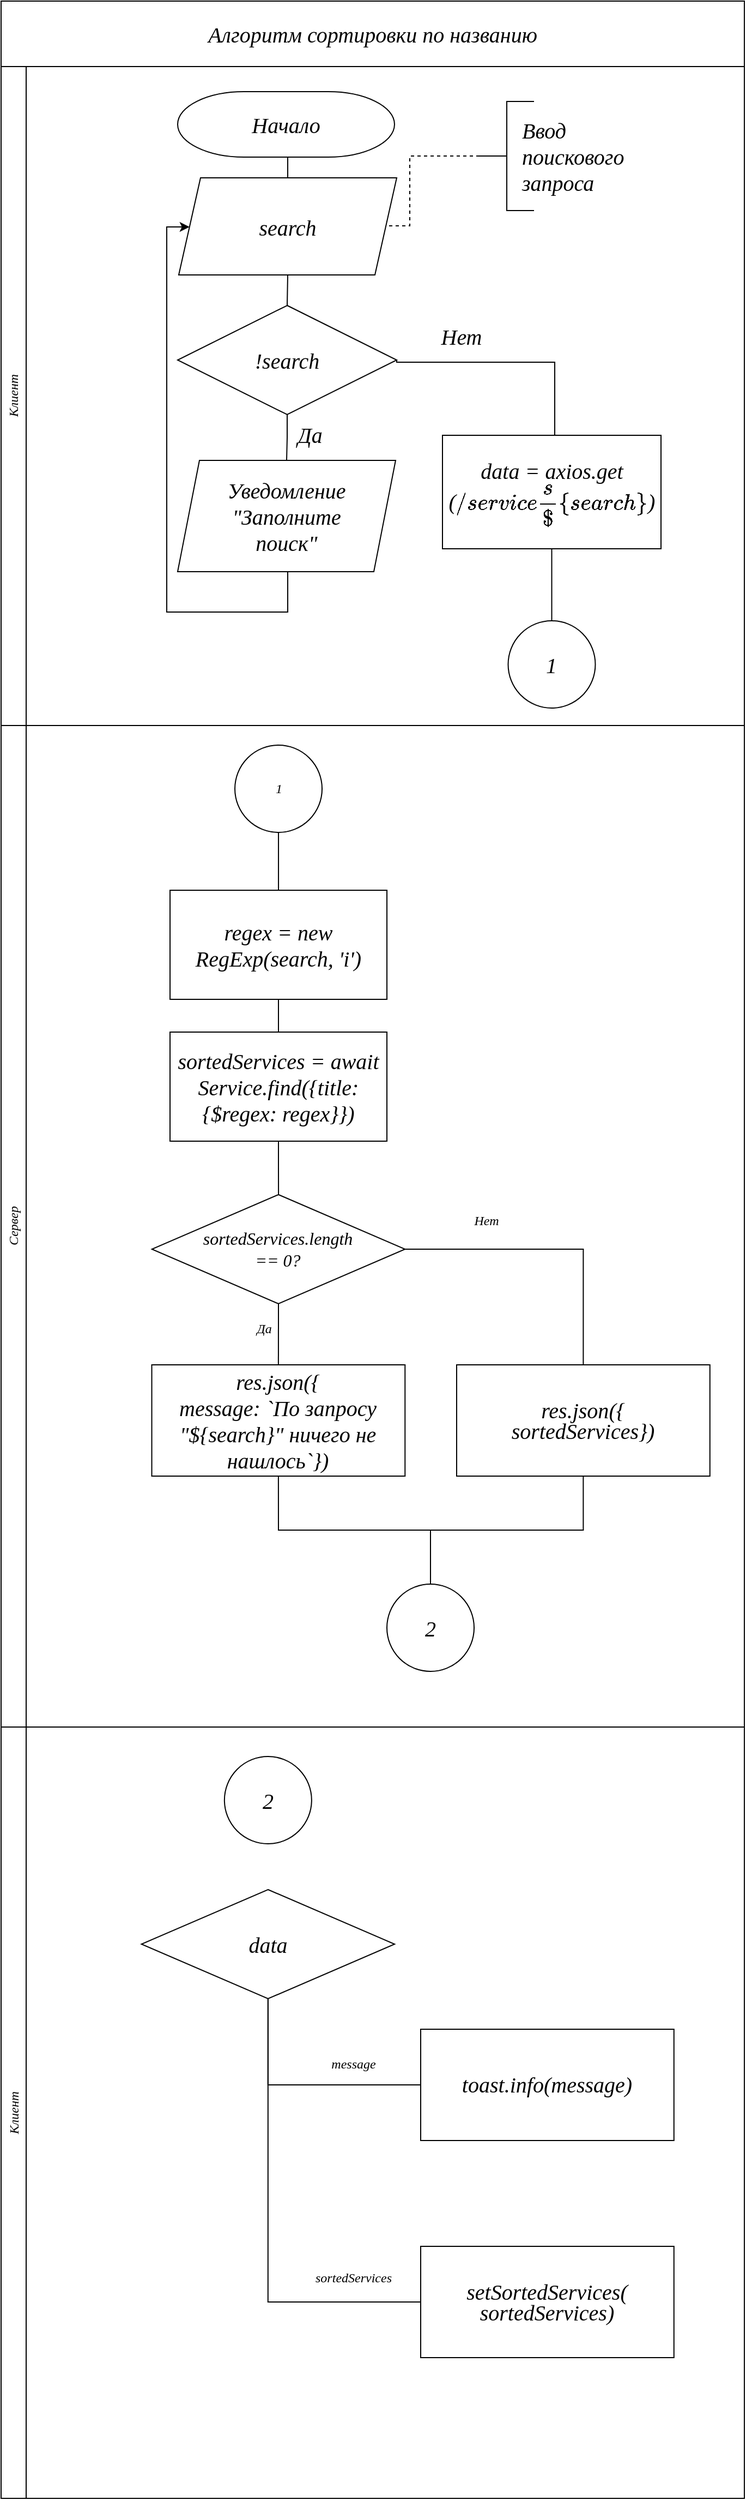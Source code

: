 <mxfile version="21.3.3" type="github">
  <diagram name="Page-1" id="E9xdRc76zqNghz4BqSpp">
    <mxGraphModel dx="2127" dy="1153" grid="0" gridSize="10" guides="1" tooltips="1" connect="1" arrows="1" fold="1" page="1" pageScale="1" pageWidth="850" pageHeight="1100" background="none" math="0" shadow="0">
      <root>
        <mxCell id="0" />
        <mxCell id="1" parent="0" />
        <mxCell id="cyzbxc-1JioGg2fqTE1t-5" style="edgeStyle=orthogonalEdgeStyle;rounded=0;orthogonalLoop=1;jettySize=auto;html=1;dashed=1;endArrow=none;endFill=0;fontSize=20;fontFamily=GOST type A Regular;fontSource=https%3A%2F%2Fwebfonts.pro%2Flight-fonts%2F123-gost_type_a.html;fontStyle=2" parent="1" source="cyzbxc-1JioGg2fqTE1t-4" target="cyzbxc-1JioGg2fqTE1t-3" edge="1">
          <mxGeometry relative="1" as="geometry">
            <Array as="points">
              <mxPoint x="478" y="200" />
              <mxPoint x="478" y="264" />
            </Array>
          </mxGeometry>
        </mxCell>
        <mxCell id="cyzbxc-1JioGg2fqTE1t-4" value="" style="strokeWidth=1;html=1;shape=mxgraph.flowchart.annotation_2;align=left;labelPosition=right;pointerEvents=1;spacing=1;fontSize=20;fontFamily=GOST type A Regular;fontSource=https%3A%2F%2Fwebfonts.pro%2Flight-fonts%2F123-gost_type_a.html;fontStyle=2" parent="1" vertex="1">
          <mxGeometry x="542" y="150" width="50" height="100" as="geometry" />
        </mxCell>
        <mxCell id="cyzbxc-1JioGg2fqTE1t-7" value="&lt;font style=&quot;font-size: 20px;&quot;&gt;Ввод &lt;br style=&quot;font-size: 20px;&quot;&gt;поискового &lt;br style=&quot;font-size: 20px;&quot;&gt;запроса&lt;/font&gt;" style="text;html=1;align=left;verticalAlign=middle;resizable=0;points=[];autosize=1;strokeColor=none;fillColor=none;fontSize=20;fontFamily=GOST type A Regular;fontSource=https%3A%2F%2Fwebfonts.pro%2Flight-fonts%2F123-gost_type_a.html;fontStyle=2" parent="1" vertex="1">
          <mxGeometry x="579" y="158" width="112" height="84" as="geometry" />
        </mxCell>
        <mxCell id="c1Twwy1D4Yc-hKS2rIEJ-7" value="" style="group;fontFamily=GOST type A Regular;fontSource=https%3A%2F%2Fwebfonts.pro%2Flight-fonts%2F123-gost_type_a.html;fontStyle=2" vertex="1" connectable="0" parent="1">
          <mxGeometry x="103" y="58.5" width="682" height="663.5" as="geometry" />
        </mxCell>
        <mxCell id="c1Twwy1D4Yc-hKS2rIEJ-8" value="" style="group;fontFamily=GOST type A Regular;fontSource=https%3A%2F%2Fwebfonts.pro%2Flight-fonts%2F123-gost_type_a.html;fontStyle=2" vertex="1" connectable="0" parent="c1Twwy1D4Yc-hKS2rIEJ-7">
          <mxGeometry y="-0.5" width="682" height="664" as="geometry" />
        </mxCell>
        <mxCell id="c1Twwy1D4Yc-hKS2rIEJ-4" value="Клиент" style="swimlane;horizontal=0;whiteSpace=wrap;html=1;fontFamily=GOST type A Regular;fontSource=https%3A%2F%2Fwebfonts.pro%2Flight-fonts%2F123-gost_type_a.html;fontStyle=2" vertex="1" parent="c1Twwy1D4Yc-hKS2rIEJ-8">
          <mxGeometry y="60" width="682" height="604" as="geometry" />
        </mxCell>
        <mxCell id="c1Twwy1D4Yc-hKS2rIEJ-26" value="Нет" style="text;html=1;align=center;verticalAlign=middle;resizable=0;points=[];autosize=1;strokeColor=none;fillColor=none;fontSize=20;fontFamily=GOST type A Regular;fontSource=https%3A%2F%2Fwebfonts.pro%2Flight-fonts%2F123-gost_type_a.html;fontStyle=2" vertex="1" parent="c1Twwy1D4Yc-hKS2rIEJ-4">
          <mxGeometry x="394" y="229" width="56" height="36" as="geometry" />
        </mxCell>
        <mxCell id="c1Twwy1D4Yc-hKS2rIEJ-34" value="1" style="ellipse;whiteSpace=wrap;html=1;aspect=fixed;fontSize=20;fontFamily=GOST type A Regular;fontSource=https%3A%2F%2Fwebfonts.pro%2Flight-fonts%2F123-gost_type_a.html;fontStyle=2" vertex="1" parent="c1Twwy1D4Yc-hKS2rIEJ-4">
          <mxGeometry x="465.25" y="508" width="80" height="80" as="geometry" />
        </mxCell>
        <mxCell id="c1Twwy1D4Yc-hKS2rIEJ-36" style="edgeStyle=orthogonalEdgeStyle;rounded=0;orthogonalLoop=1;jettySize=auto;html=1;entryX=0.5;entryY=0;entryDx=0;entryDy=0;endArrow=none;endFill=0;fontSize=20;fontFamily=GOST type A Regular;fontSource=https%3A%2F%2Fwebfonts.pro%2Flight-fonts%2F123-gost_type_a.html;fontStyle=2" edge="1" parent="c1Twwy1D4Yc-hKS2rIEJ-4" source="c1Twwy1D4Yc-hKS2rIEJ-45" target="c1Twwy1D4Yc-hKS2rIEJ-34">
          <mxGeometry relative="1" as="geometry">
            <mxPoint x="466" y="437" as="sourcePoint" />
          </mxGeometry>
        </mxCell>
        <mxCell id="c1Twwy1D4Yc-hKS2rIEJ-45" value="data = axios.get&lt;br style=&quot;border-color: var(--border-color);&quot;&gt;(`/services/${search}`)" style="rounded=0;whiteSpace=wrap;html=1;fontSize=20;fontFamily=GOST type A Regular;fontSource=https%3A%2F%2Fwebfonts.pro%2Flight-fonts%2F123-gost_type_a.html;fontStyle=2" vertex="1" parent="c1Twwy1D4Yc-hKS2rIEJ-4">
          <mxGeometry x="405" y="338" width="200.5" height="104" as="geometry" />
        </mxCell>
        <mxCell id="cyzbxc-1JioGg2fqTE1t-10" value="&lt;span style=&quot;font-size: 20px;&quot;&gt;Уведомление&lt;br style=&quot;font-size: 20px;&quot;&gt;&quot;Заполните &lt;br style=&quot;font-size: 20px;&quot;&gt;поиск&quot;&lt;br style=&quot;font-size: 20px;&quot;&gt;&lt;/span&gt;" style="shape=parallelogram;perimeter=parallelogramPerimeter;whiteSpace=wrap;html=1;fixedSize=1;align=center;fontSize=20;fontFamily=GOST type A Regular;fontSource=https%3A%2F%2Fwebfonts.pro%2Flight-fonts%2F123-gost_type_a.html;fontStyle=2" parent="c1Twwy1D4Yc-hKS2rIEJ-4" vertex="1">
          <mxGeometry x="162" y="361" width="200" height="102" as="geometry" />
        </mxCell>
        <mxCell id="cyzbxc-1JioGg2fqTE1t-8" value="!search" style="strokeWidth=1;html=1;shape=mxgraph.flowchart.decision;whiteSpace=wrap;spacing=1;fontSize=20;fontFamily=GOST type A Regular;fontSource=https%3A%2F%2Fwebfonts.pro%2Flight-fonts%2F123-gost_type_a.html;fontStyle=2" parent="c1Twwy1D4Yc-hKS2rIEJ-4" vertex="1">
          <mxGeometry x="162" y="219" width="201" height="100" as="geometry" />
        </mxCell>
        <mxCell id="cyzbxc-1JioGg2fqTE1t-12" style="edgeStyle=orthogonalEdgeStyle;rounded=0;orthogonalLoop=1;jettySize=auto;html=1;exitX=0.5;exitY=1;exitDx=0;exitDy=0;exitPerimeter=0;entryX=0.5;entryY=0;entryDx=0;entryDy=0;endArrow=none;endFill=0;fontSize=20;fontFamily=GOST type A Regular;fontSource=https%3A%2F%2Fwebfonts.pro%2Flight-fonts%2F123-gost_type_a.html;fontStyle=2" parent="c1Twwy1D4Yc-hKS2rIEJ-4" source="cyzbxc-1JioGg2fqTE1t-8" target="cyzbxc-1JioGg2fqTE1t-10" edge="1">
          <mxGeometry relative="1" as="geometry" />
        </mxCell>
        <mxCell id="c1Twwy1D4Yc-hKS2rIEJ-19" style="edgeStyle=orthogonalEdgeStyle;rounded=0;orthogonalLoop=1;jettySize=auto;html=1;exitX=1;exitY=0.5;exitDx=0;exitDy=0;exitPerimeter=0;endArrow=none;endFill=0;fontSize=20;fontFamily=GOST type A Regular;fontSource=https%3A%2F%2Fwebfonts.pro%2Flight-fonts%2F123-gost_type_a.html;fontStyle=2" edge="1" parent="c1Twwy1D4Yc-hKS2rIEJ-4" source="cyzbxc-1JioGg2fqTE1t-8" target="c1Twwy1D4Yc-hKS2rIEJ-45">
          <mxGeometry relative="1" as="geometry">
            <mxPoint x="466.043" y="362" as="targetPoint" />
            <Array as="points">
              <mxPoint x="508" y="271" />
            </Array>
          </mxGeometry>
        </mxCell>
        <mxCell id="cyzbxc-1JioGg2fqTE1t-13" value="Да" style="text;html=1;align=center;verticalAlign=middle;resizable=0;points=[];autosize=1;strokeColor=none;fillColor=none;fontSize=20;fontFamily=GOST type A Regular;fontSource=https%3A%2F%2Fwebfonts.pro%2Flight-fonts%2F123-gost_type_a.html;fontStyle=2" parent="c1Twwy1D4Yc-hKS2rIEJ-4" vertex="1">
          <mxGeometry x="262" y="319" width="41" height="36" as="geometry" />
        </mxCell>
        <mxCell id="cyzbxc-1JioGg2fqTE1t-1" value="Начало" style="strokeWidth=1;html=1;shape=mxgraph.flowchart.terminator;whiteSpace=wrap;fontSize=20;fontFamily=GOST type A Regular;fontSource=https%3A%2F%2Fwebfonts.pro%2Flight-fonts%2F123-gost_type_a.html;fontStyle=2" parent="c1Twwy1D4Yc-hKS2rIEJ-4" vertex="1">
          <mxGeometry x="162" y="23" width="199" height="60" as="geometry" />
        </mxCell>
        <mxCell id="cyzbxc-1JioGg2fqTE1t-3" value="&lt;span style=&quot;font-size: 20px;&quot;&gt;search&lt;/span&gt;" style="shape=parallelogram;perimeter=parallelogramPerimeter;whiteSpace=wrap;html=1;fixedSize=1;align=center;fontSize=20;fontFamily=GOST type A Regular;fontSource=https%3A%2F%2Fwebfonts.pro%2Flight-fonts%2F123-gost_type_a.html;fontStyle=2" parent="c1Twwy1D4Yc-hKS2rIEJ-4" vertex="1">
          <mxGeometry x="163" y="102" width="200" height="89" as="geometry" />
        </mxCell>
        <mxCell id="cyzbxc-1JioGg2fqTE1t-6" style="edgeStyle=orthogonalEdgeStyle;rounded=0;orthogonalLoop=1;jettySize=auto;html=1;exitX=0.5;exitY=1;exitDx=0;exitDy=0;exitPerimeter=0;entryX=0.5;entryY=0;entryDx=0;entryDy=0;endArrow=none;endFill=0;fontSize=20;fontFamily=GOST type A Regular;fontSource=https%3A%2F%2Fwebfonts.pro%2Flight-fonts%2F123-gost_type_a.html;fontStyle=2" parent="c1Twwy1D4Yc-hKS2rIEJ-4" source="cyzbxc-1JioGg2fqTE1t-1" target="cyzbxc-1JioGg2fqTE1t-3" edge="1">
          <mxGeometry relative="1" as="geometry" />
        </mxCell>
        <mxCell id="cyzbxc-1JioGg2fqTE1t-9" style="edgeStyle=orthogonalEdgeStyle;rounded=0;orthogonalLoop=1;jettySize=auto;html=1;exitX=0.5;exitY=1;exitDx=0;exitDy=0;entryX=0.5;entryY=0;entryDx=0;entryDy=0;entryPerimeter=0;endArrow=none;endFill=0;fontSize=20;fontFamily=GOST type A Regular;fontSource=https%3A%2F%2Fwebfonts.pro%2Flight-fonts%2F123-gost_type_a.html;fontStyle=2" parent="c1Twwy1D4Yc-hKS2rIEJ-4" source="cyzbxc-1JioGg2fqTE1t-3" target="cyzbxc-1JioGg2fqTE1t-8" edge="1">
          <mxGeometry relative="1" as="geometry" />
        </mxCell>
        <mxCell id="cyzbxc-1JioGg2fqTE1t-11" style="edgeStyle=orthogonalEdgeStyle;rounded=0;orthogonalLoop=1;jettySize=auto;html=1;exitX=0.5;exitY=1;exitDx=0;exitDy=0;fontSize=20;fontFamily=GOST type A Regular;fontSource=https%3A%2F%2Fwebfonts.pro%2Flight-fonts%2F123-gost_type_a.html;fontStyle=2" parent="c1Twwy1D4Yc-hKS2rIEJ-4" source="cyzbxc-1JioGg2fqTE1t-10" target="cyzbxc-1JioGg2fqTE1t-3" edge="1">
          <mxGeometry relative="1" as="geometry">
            <mxPoint x="165" y="129" as="targetPoint" />
            <Array as="points">
              <mxPoint x="263" y="463" />
              <mxPoint x="263" y="500" />
              <mxPoint x="152" y="500" />
              <mxPoint x="152" y="147" />
            </Array>
          </mxGeometry>
        </mxCell>
        <mxCell id="c1Twwy1D4Yc-hKS2rIEJ-5" value="Алгоритм сортировки по названию" style="rounded=0;whiteSpace=wrap;html=1;fontSize=20;fontFamily=GOST type A Regular;fontSource=https%3A%2F%2Fwebfonts.pro%2Flight-fonts%2F123-gost_type_a.html;fontStyle=2" vertex="1" parent="c1Twwy1D4Yc-hKS2rIEJ-8">
          <mxGeometry width="682" height="60" as="geometry" />
        </mxCell>
        <mxCell id="c1Twwy1D4Yc-hKS2rIEJ-10" value="Сервер" style="swimlane;horizontal=0;whiteSpace=wrap;html=1;fontFamily=GOST type A Regular;fontSource=https%3A%2F%2Fwebfonts.pro%2Flight-fonts%2F123-gost_type_a.html;fontStyle=2" vertex="1" parent="1">
          <mxGeometry x="103" y="722" width="682" height="918" as="geometry" />
        </mxCell>
        <mxCell id="c1Twwy1D4Yc-hKS2rIEJ-21" style="edgeStyle=orthogonalEdgeStyle;rounded=0;orthogonalLoop=1;jettySize=auto;html=1;endArrow=none;endFill=0;fontFamily=GOST type A Regular;fontSource=https%3A%2F%2Fwebfonts.pro%2Flight-fonts%2F123-gost_type_a.html;fontStyle=2" edge="1" parent="c1Twwy1D4Yc-hKS2rIEJ-10" source="c1Twwy1D4Yc-hKS2rIEJ-44" target="c1Twwy1D4Yc-hKS2rIEJ-2">
          <mxGeometry relative="1" as="geometry">
            <mxPoint x="261" y="235" as="sourcePoint" />
          </mxGeometry>
        </mxCell>
        <mxCell id="c1Twwy1D4Yc-hKS2rIEJ-22" style="edgeStyle=orthogonalEdgeStyle;rounded=0;orthogonalLoop=1;jettySize=auto;html=1;exitX=0.5;exitY=1;exitDx=0;exitDy=0;endArrow=none;endFill=0;fontFamily=GOST type A Regular;fontSource=https%3A%2F%2Fwebfonts.pro%2Flight-fonts%2F123-gost_type_a.html;fontStyle=2" edge="1" parent="c1Twwy1D4Yc-hKS2rIEJ-10" source="c1Twwy1D4Yc-hKS2rIEJ-2" target="c1Twwy1D4Yc-hKS2rIEJ-11">
          <mxGeometry relative="1" as="geometry" />
        </mxCell>
        <mxCell id="c1Twwy1D4Yc-hKS2rIEJ-2" value="&lt;font style=&quot;font-size: 20px;&quot;&gt;sortedServices = await Service.find({title: {$regex: regex}})&lt;/font&gt;" style="rounded=0;whiteSpace=wrap;html=1;fontSize=20;fontFamily=GOST type A Regular;fontSource=https%3A%2F%2Fwebfonts.pro%2Flight-fonts%2F123-gost_type_a.html;fontStyle=2" vertex="1" parent="c1Twwy1D4Yc-hKS2rIEJ-10">
          <mxGeometry x="155.01" y="281" width="199" height="100" as="geometry" />
        </mxCell>
        <mxCell id="c1Twwy1D4Yc-hKS2rIEJ-23" style="edgeStyle=orthogonalEdgeStyle;rounded=0;orthogonalLoop=1;jettySize=auto;html=1;exitX=0.5;exitY=1;exitDx=0;exitDy=0;exitPerimeter=0;entryX=0.5;entryY=0;entryDx=0;entryDy=0;endArrow=none;endFill=0;fontFamily=GOST type A Regular;fontSource=https%3A%2F%2Fwebfonts.pro%2Flight-fonts%2F123-gost_type_a.html;fontStyle=2" edge="1" parent="c1Twwy1D4Yc-hKS2rIEJ-10" source="c1Twwy1D4Yc-hKS2rIEJ-11" target="c1Twwy1D4Yc-hKS2rIEJ-12">
          <mxGeometry relative="1" as="geometry" />
        </mxCell>
        <mxCell id="c1Twwy1D4Yc-hKS2rIEJ-24" style="edgeStyle=orthogonalEdgeStyle;rounded=0;orthogonalLoop=1;jettySize=auto;html=1;exitX=1;exitY=0.5;exitDx=0;exitDy=0;exitPerimeter=0;endArrow=none;endFill=0;fontFamily=GOST type A Regular;fontSource=https%3A%2F%2Fwebfonts.pro%2Flight-fonts%2F123-gost_type_a.html;fontStyle=2" edge="1" parent="c1Twwy1D4Yc-hKS2rIEJ-10" source="c1Twwy1D4Yc-hKS2rIEJ-11" target="c1Twwy1D4Yc-hKS2rIEJ-15">
          <mxGeometry relative="1" as="geometry" />
        </mxCell>
        <mxCell id="c1Twwy1D4Yc-hKS2rIEJ-11" value="sortedServices.length &lt;br&gt;== 0?" style="strokeWidth=1;html=1;shape=mxgraph.flowchart.decision;whiteSpace=wrap;spacing=1;fontSize=16;fontFamily=GOST type A Regular;fontSource=https%3A%2F%2Fwebfonts.pro%2Flight-fonts%2F123-gost_type_a.html;fontStyle=2" vertex="1" parent="c1Twwy1D4Yc-hKS2rIEJ-10">
          <mxGeometry x="138.39" y="430" width="232.25" height="100" as="geometry" />
        </mxCell>
        <mxCell id="c1Twwy1D4Yc-hKS2rIEJ-28" style="edgeStyle=orthogonalEdgeStyle;rounded=0;orthogonalLoop=1;jettySize=auto;html=1;exitX=0.5;exitY=1;exitDx=0;exitDy=0;entryX=0.5;entryY=0;entryDx=0;entryDy=0;endArrow=none;endFill=0;fontFamily=GOST type A Regular;fontSource=https%3A%2F%2Fwebfonts.pro%2Flight-fonts%2F123-gost_type_a.html;fontStyle=2" edge="1" parent="c1Twwy1D4Yc-hKS2rIEJ-10" source="c1Twwy1D4Yc-hKS2rIEJ-12" target="c1Twwy1D4Yc-hKS2rIEJ-17">
          <mxGeometry relative="1" as="geometry" />
        </mxCell>
        <mxCell id="c1Twwy1D4Yc-hKS2rIEJ-12" value="&lt;font style=&quot;font-size: 20px;&quot;&gt;res.json({&lt;br style=&quot;font-size: 20px;&quot;&gt;message: `По запросу &quot;&lt;span style=&quot;font-size: 20px;&quot;&gt;${&lt;/span&gt;&lt;span style=&quot;font-size: 20px;&quot;&gt;search&lt;/span&gt;&lt;span style=&quot;font-size: 20px;&quot;&gt;}&lt;/span&gt;&lt;span style=&quot;font-size: 20px;&quot;&gt;&quot; ничего не нашлось`&lt;/span&gt;&lt;/font&gt;&lt;span style=&quot;font-size: 20px; background-color: initial;&quot;&gt;})&lt;/span&gt;" style="rounded=0;whiteSpace=wrap;html=1;strokeColor=#000000;fontColor=#000000;fontSize=20;fontFamily=GOST type A Regular;fontSource=https%3A%2F%2Fwebfonts.pro%2Flight-fonts%2F123-gost_type_a.html;fontStyle=2" vertex="1" parent="c1Twwy1D4Yc-hKS2rIEJ-10">
          <mxGeometry x="138.26" y="586" width="232.38" height="102" as="geometry" />
        </mxCell>
        <mxCell id="c1Twwy1D4Yc-hKS2rIEJ-20" style="edgeStyle=orthogonalEdgeStyle;rounded=0;orthogonalLoop=1;jettySize=auto;html=1;exitX=0.5;exitY=1;exitDx=0;exitDy=0;endArrow=none;endFill=0;fontFamily=GOST type A Regular;fontSource=https%3A%2F%2Fwebfonts.pro%2Flight-fonts%2F123-gost_type_a.html;fontStyle=2" edge="1" parent="c1Twwy1D4Yc-hKS2rIEJ-10" source="c1Twwy1D4Yc-hKS2rIEJ-14" target="c1Twwy1D4Yc-hKS2rIEJ-44">
          <mxGeometry relative="1" as="geometry">
            <mxPoint x="261" y="160" as="targetPoint" />
          </mxGeometry>
        </mxCell>
        <mxCell id="c1Twwy1D4Yc-hKS2rIEJ-14" value="1" style="ellipse;whiteSpace=wrap;html=1;aspect=fixed;fontFamily=GOST type A Regular;fontSource=https%3A%2F%2Fwebfonts.pro%2Flight-fonts%2F123-gost_type_a.html;fontStyle=2" vertex="1" parent="c1Twwy1D4Yc-hKS2rIEJ-10">
          <mxGeometry x="214.52" y="18" width="80" height="80" as="geometry" />
        </mxCell>
        <mxCell id="c1Twwy1D4Yc-hKS2rIEJ-29" style="edgeStyle=orthogonalEdgeStyle;rounded=0;orthogonalLoop=1;jettySize=auto;html=1;exitX=0.5;exitY=1;exitDx=0;exitDy=0;endArrow=none;endFill=0;fontFamily=GOST type A Regular;fontSource=https%3A%2F%2Fwebfonts.pro%2Flight-fonts%2F123-gost_type_a.html;fontStyle=2" edge="1" parent="c1Twwy1D4Yc-hKS2rIEJ-10" source="c1Twwy1D4Yc-hKS2rIEJ-15" target="c1Twwy1D4Yc-hKS2rIEJ-17">
          <mxGeometry relative="1" as="geometry" />
        </mxCell>
        <mxCell id="c1Twwy1D4Yc-hKS2rIEJ-15" value="&lt;div style=&quot;font-size: 20px; line-height: 19px;&quot;&gt;res.&lt;span style=&quot;font-size: 20px;&quot;&gt;json&lt;/span&gt;({&lt;/div&gt;&lt;div style=&quot;font-size: 20px; line-height: 19px;&quot;&gt;&lt;span style=&quot;font-size: 20px;&quot;&gt;sortedServices&lt;/span&gt;})&lt;/div&gt;" style="rounded=0;whiteSpace=wrap;html=1;strokeColor=#000000;fontColor=#000000;labelBackgroundColor=default;fontSize=20;fontFamily=GOST type A Regular;fontSource=https%3A%2F%2Fwebfonts.pro%2Flight-fonts%2F123-gost_type_a.html;fontStyle=2" vertex="1" parent="c1Twwy1D4Yc-hKS2rIEJ-10">
          <mxGeometry x="418" y="586" width="232.38" height="102" as="geometry" />
        </mxCell>
        <mxCell id="c1Twwy1D4Yc-hKS2rIEJ-17" value="2" style="ellipse;whiteSpace=wrap;html=1;aspect=fixed;fontSize=20;fontFamily=GOST type A Regular;fontSource=https%3A%2F%2Fwebfonts.pro%2Flight-fonts%2F123-gost_type_a.html;fontStyle=2" vertex="1" parent="c1Twwy1D4Yc-hKS2rIEJ-10">
          <mxGeometry x="354.01" y="787" width="80" height="80" as="geometry" />
        </mxCell>
        <mxCell id="c1Twwy1D4Yc-hKS2rIEJ-27" value="Нет" style="text;html=1;align=center;verticalAlign=middle;resizable=0;points=[];autosize=1;strokeColor=none;fillColor=none;fontFamily=GOST type A Regular;fontSource=https%3A%2F%2Fwebfonts.pro%2Flight-fonts%2F123-gost_type_a.html;fontStyle=2" vertex="1" parent="c1Twwy1D4Yc-hKS2rIEJ-10">
          <mxGeometry x="424" y="441" width="41" height="26" as="geometry" />
        </mxCell>
        <mxCell id="c1Twwy1D4Yc-hKS2rIEJ-44" value="regex = new RegExp(search, &#39;i&#39;)" style="rounded=0;whiteSpace=wrap;html=1;fontSize=20;fontFamily=GOST type A Regular;fontSource=https%3A%2F%2Fwebfonts.pro%2Flight-fonts%2F123-gost_type_a.html;fontStyle=2" vertex="1" parent="c1Twwy1D4Yc-hKS2rIEJ-10">
          <mxGeometry x="155.02" y="151" width="199" height="100" as="geometry" />
        </mxCell>
        <mxCell id="c1Twwy1D4Yc-hKS2rIEJ-25" value="Да" style="text;html=1;align=center;verticalAlign=middle;resizable=0;points=[];autosize=1;strokeColor=none;fillColor=none;fontFamily=GOST type A Regular;fontSource=https%3A%2F%2Fwebfonts.pro%2Flight-fonts%2F123-gost_type_a.html;fontStyle=2" vertex="1" parent="1">
          <mxGeometry x="328" y="1262" width="32" height="26" as="geometry" />
        </mxCell>
        <mxCell id="c1Twwy1D4Yc-hKS2rIEJ-30" value="Клиент" style="swimlane;horizontal=0;whiteSpace=wrap;html=1;fontFamily=GOST type A Regular;fontSource=https%3A%2F%2Fwebfonts.pro%2Flight-fonts%2F123-gost_type_a.html;fontStyle=2" vertex="1" parent="1">
          <mxGeometry x="103" y="1640" width="682" height="707" as="geometry" />
        </mxCell>
        <mxCell id="c1Twwy1D4Yc-hKS2rIEJ-18" value="2" style="ellipse;whiteSpace=wrap;html=1;aspect=fixed;fontSize=20;fontFamily=GOST type A Regular;fontSource=https%3A%2F%2Fwebfonts.pro%2Flight-fonts%2F123-gost_type_a.html;fontStyle=2" vertex="1" parent="c1Twwy1D4Yc-hKS2rIEJ-30">
          <mxGeometry x="204.93" y="27" width="80" height="80" as="geometry" />
        </mxCell>
        <mxCell id="c1Twwy1D4Yc-hKS2rIEJ-40" style="edgeStyle=orthogonalEdgeStyle;rounded=0;orthogonalLoop=1;jettySize=auto;html=1;exitX=0.5;exitY=1;exitDx=0;exitDy=0;exitPerimeter=0;entryX=0;entryY=0.5;entryDx=0;entryDy=0;endArrow=none;endFill=0;fontFamily=GOST type A Regular;fontSource=https%3A%2F%2Fwebfonts.pro%2Flight-fonts%2F123-gost_type_a.html;fontStyle=2" edge="1" parent="c1Twwy1D4Yc-hKS2rIEJ-30" source="c1Twwy1D4Yc-hKS2rIEJ-37" target="c1Twwy1D4Yc-hKS2rIEJ-38">
          <mxGeometry relative="1" as="geometry" />
        </mxCell>
        <mxCell id="c1Twwy1D4Yc-hKS2rIEJ-41" style="edgeStyle=orthogonalEdgeStyle;rounded=0;orthogonalLoop=1;jettySize=auto;html=1;exitX=0.5;exitY=1;exitDx=0;exitDy=0;exitPerimeter=0;entryX=0;entryY=0.5;entryDx=0;entryDy=0;endArrow=none;endFill=0;fontFamily=GOST type A Regular;fontSource=https%3A%2F%2Fwebfonts.pro%2Flight-fonts%2F123-gost_type_a.html;fontStyle=2" edge="1" parent="c1Twwy1D4Yc-hKS2rIEJ-30" source="c1Twwy1D4Yc-hKS2rIEJ-37" target="c1Twwy1D4Yc-hKS2rIEJ-39">
          <mxGeometry relative="1" as="geometry" />
        </mxCell>
        <mxCell id="c1Twwy1D4Yc-hKS2rIEJ-37" value="data" style="strokeWidth=1;html=1;shape=mxgraph.flowchart.decision;whiteSpace=wrap;spacing=1;fontSize=20;fontFamily=GOST type A Regular;fontSource=https%3A%2F%2Fwebfonts.pro%2Flight-fonts%2F123-gost_type_a.html;fontStyle=2" vertex="1" parent="c1Twwy1D4Yc-hKS2rIEJ-30">
          <mxGeometry x="128.8" y="149" width="232.25" height="100" as="geometry" />
        </mxCell>
        <mxCell id="c1Twwy1D4Yc-hKS2rIEJ-38" value="&lt;div style=&quot;font-size: 20px; line-height: 19px;&quot;&gt;&lt;div style=&quot;line-height: 19px; font-size: 20px;&quot;&gt;&lt;span style=&quot;font-size: 20px;&quot;&gt;toast.&lt;span style=&quot;font-size: 20px;&quot;&gt;info&lt;/span&gt;(&lt;/span&gt;&lt;font style=&quot;font-size: 20px;&quot;&gt;message&lt;/font&gt;&lt;font style=&quot;font-size: 20px;&quot;&gt;)&lt;/font&gt;&lt;/div&gt;&lt;/div&gt;" style="rounded=0;whiteSpace=wrap;html=1;strokeColor=#000000;fontColor=default;labelBackgroundColor=none;fontSize=20;fontFamily=GOST type A Regular;fontSource=https%3A%2F%2Fwebfonts.pro%2Flight-fonts%2F123-gost_type_a.html;fontStyle=2" vertex="1" parent="c1Twwy1D4Yc-hKS2rIEJ-30">
          <mxGeometry x="385" y="277" width="232.38" height="102" as="geometry" />
        </mxCell>
        <mxCell id="c1Twwy1D4Yc-hKS2rIEJ-39" value="&lt;div style=&quot;font-size: 20px; line-height: 19px;&quot;&gt;&lt;div style=&quot;line-height: 19px; font-size: 20px;&quot;&gt;setSortedServices(&lt;/div&gt;&lt;div style=&quot;line-height: 19px; font-size: 20px;&quot;&gt;&lt;span style=&quot;font-size: 20px;&quot;&gt;sortedServices&lt;/span&gt;)&lt;/div&gt;&lt;/div&gt;" style="rounded=0;whiteSpace=wrap;html=1;strokeColor=#000000;fontColor=default;labelBackgroundColor=none;fontSize=20;fontFamily=GOST type A Regular;fontSource=https%3A%2F%2Fwebfonts.pro%2Flight-fonts%2F123-gost_type_a.html;fontStyle=2" vertex="1" parent="c1Twwy1D4Yc-hKS2rIEJ-30">
          <mxGeometry x="385" y="476" width="232.38" height="102" as="geometry" />
        </mxCell>
        <mxCell id="c1Twwy1D4Yc-hKS2rIEJ-42" value="message" style="text;html=1;align=center;verticalAlign=middle;resizable=0;points=[];autosize=1;strokeColor=none;fillColor=none;fontFamily=GOST type A Regular;fontSource=https%3A%2F%2Fwebfonts.pro%2Flight-fonts%2F123-gost_type_a.html;fontStyle=2" vertex="1" parent="c1Twwy1D4Yc-hKS2rIEJ-30">
          <mxGeometry x="293" y="296" width="59" height="26" as="geometry" />
        </mxCell>
        <mxCell id="c1Twwy1D4Yc-hKS2rIEJ-43" value="sortedServices" style="text;html=1;align=center;verticalAlign=middle;resizable=0;points=[];autosize=1;strokeColor=none;fillColor=none;fontFamily=GOST type A Regular;fontSource=https%3A%2F%2Fwebfonts.pro%2Flight-fonts%2F123-gost_type_a.html;fontStyle=2" vertex="1" parent="c1Twwy1D4Yc-hKS2rIEJ-30">
          <mxGeometry x="279" y="492" width="88" height="26" as="geometry" />
        </mxCell>
      </root>
    </mxGraphModel>
  </diagram>
</mxfile>
